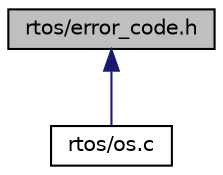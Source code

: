 digraph "rtos/error_code.h"
{
  edge [fontname="Helvetica",fontsize="10",labelfontname="Helvetica",labelfontsize="10"];
  node [fontname="Helvetica",fontsize="10",shape=record];
  Node1 [label="rtos/error_code.h",height=0.2,width=0.4,color="black", fillcolor="grey75", style="filled", fontcolor="black"];
  Node1 -> Node2 [dir="back",color="midnightblue",fontsize="10",style="solid",fontname="Helvetica"];
  Node2 [label="rtos/os.c",height=0.2,width=0.4,color="black", fillcolor="white", style="filled",URL="$os_8c.html",tooltip="A Real Time Operating System. "];
}
